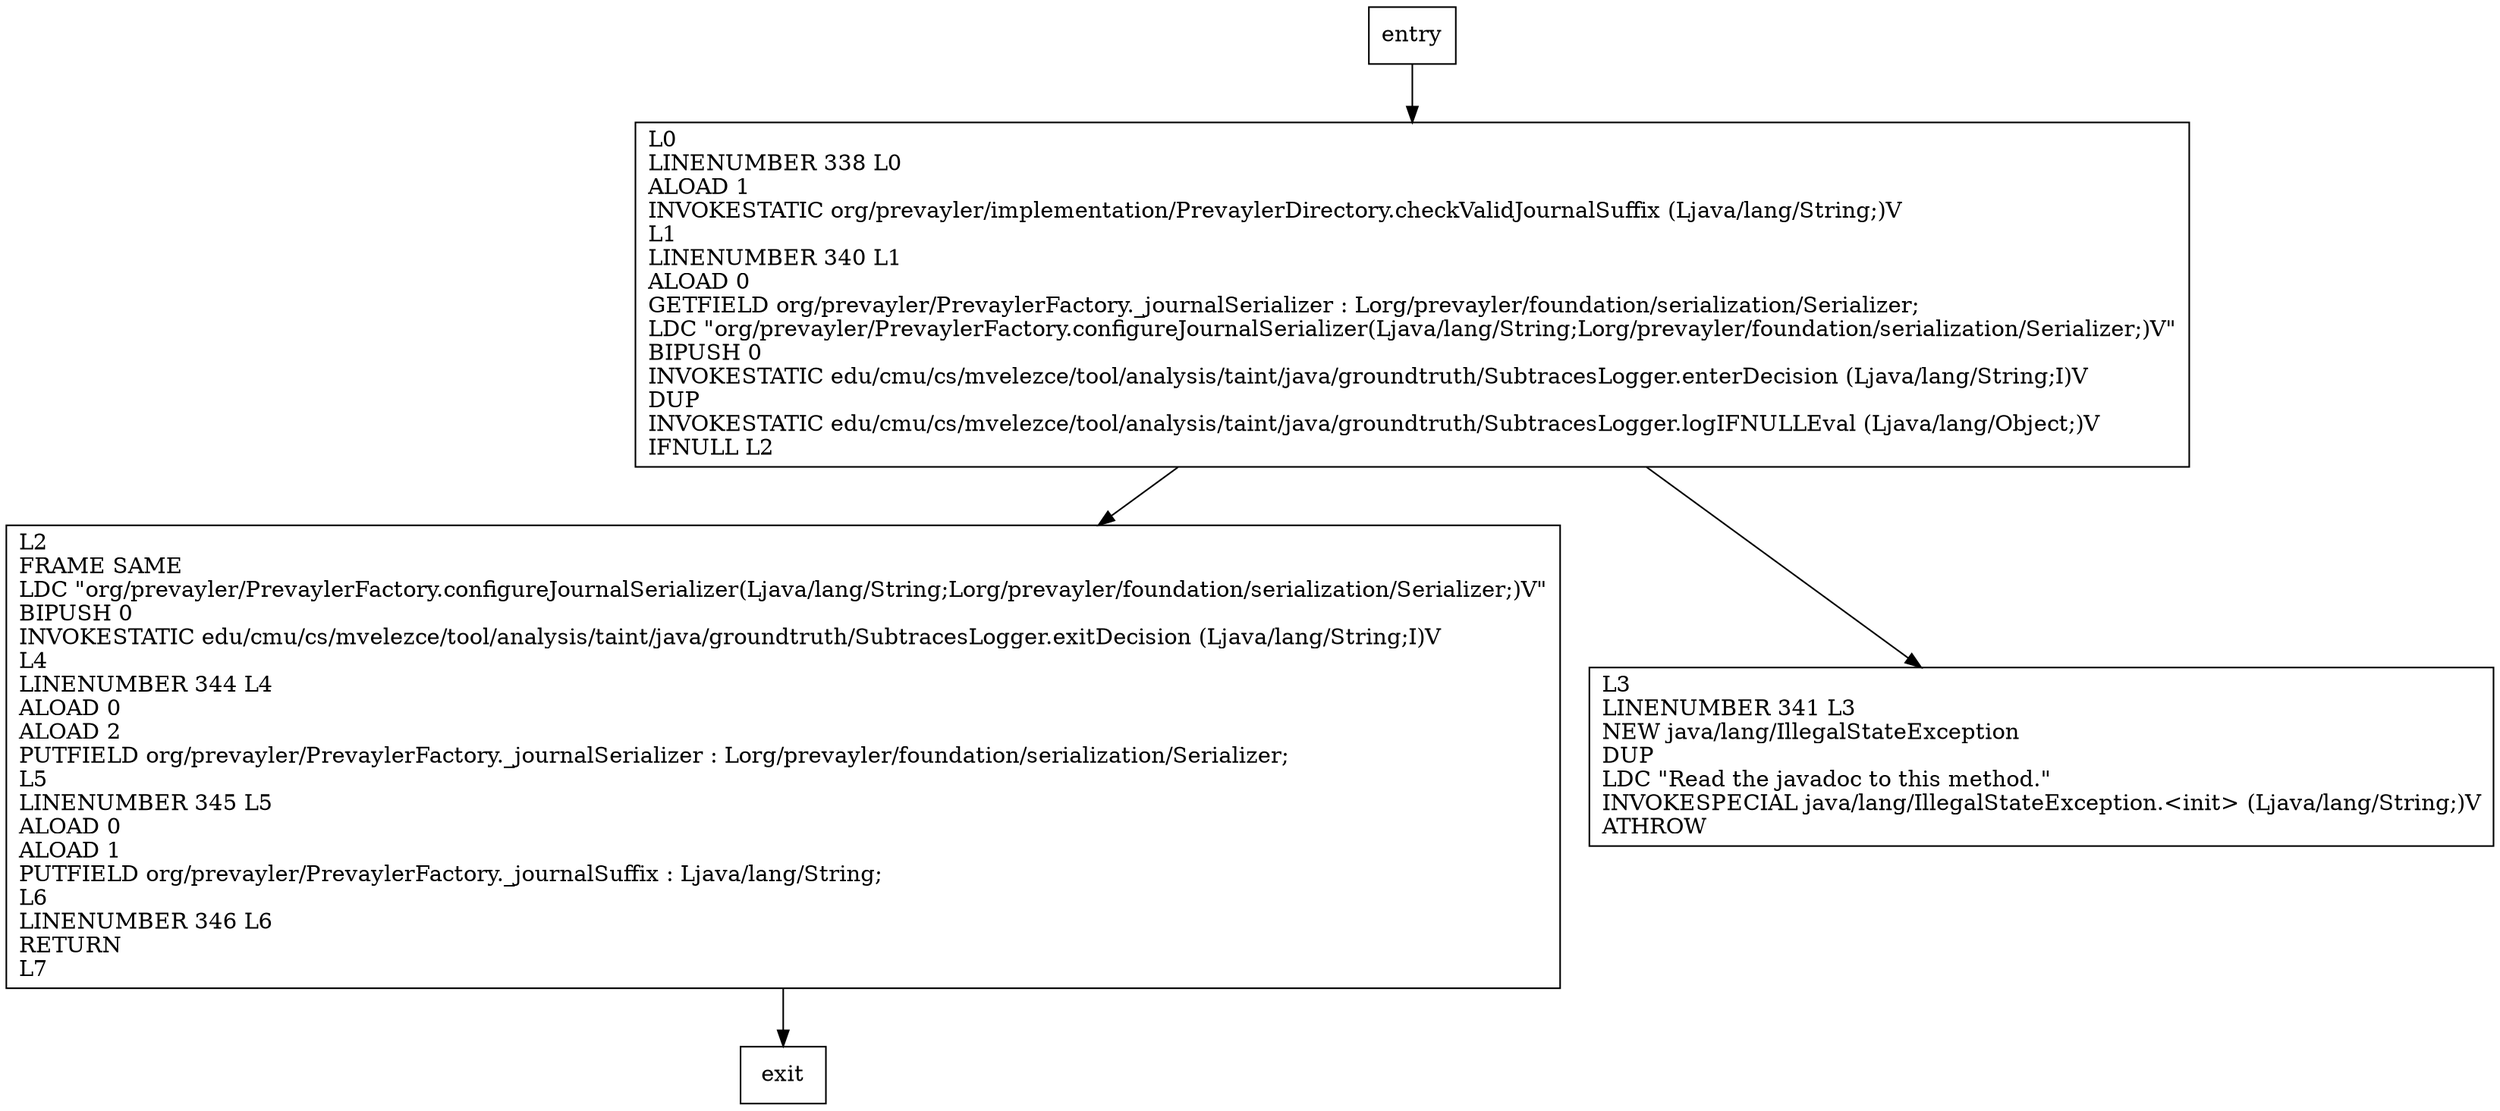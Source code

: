 digraph configureJournalSerializer {
node [shape=record];
483016332 [label="L0\lLINENUMBER 338 L0\lALOAD 1\lINVOKESTATIC org/prevayler/implementation/PrevaylerDirectory.checkValidJournalSuffix (Ljava/lang/String;)V\lL1\lLINENUMBER 340 L1\lALOAD 0\lGETFIELD org/prevayler/PrevaylerFactory._journalSerializer : Lorg/prevayler/foundation/serialization/Serializer;\lLDC \"org/prevayler/PrevaylerFactory.configureJournalSerializer(Ljava/lang/String;Lorg/prevayler/foundation/serialization/Serializer;)V\"\lBIPUSH 0\lINVOKESTATIC edu/cmu/cs/mvelezce/tool/analysis/taint/java/groundtruth/SubtracesLogger.enterDecision (Ljava/lang/String;I)V\lDUP\lINVOKESTATIC edu/cmu/cs/mvelezce/tool/analysis/taint/java/groundtruth/SubtracesLogger.logIFNULLEval (Ljava/lang/Object;)V\lIFNULL L2\l"];
1439235168 [label="L2\lFRAME SAME\lLDC \"org/prevayler/PrevaylerFactory.configureJournalSerializer(Ljava/lang/String;Lorg/prevayler/foundation/serialization/Serializer;)V\"\lBIPUSH 0\lINVOKESTATIC edu/cmu/cs/mvelezce/tool/analysis/taint/java/groundtruth/SubtracesLogger.exitDecision (Ljava/lang/String;I)V\lL4\lLINENUMBER 344 L4\lALOAD 0\lALOAD 2\lPUTFIELD org/prevayler/PrevaylerFactory._journalSerializer : Lorg/prevayler/foundation/serialization/Serializer;\lL5\lLINENUMBER 345 L5\lALOAD 0\lALOAD 1\lPUTFIELD org/prevayler/PrevaylerFactory._journalSuffix : Ljava/lang/String;\lL6\lLINENUMBER 346 L6\lRETURN\lL7\l"];
1186111770 [label="L3\lLINENUMBER 341 L3\lNEW java/lang/IllegalStateException\lDUP\lLDC \"Read the javadoc to this method.\"\lINVOKESPECIAL java/lang/IllegalStateException.\<init\> (Ljava/lang/String;)V\lATHROW\l"];
entry;
exit;
entry -> 483016332;
483016332 -> 1439235168;
483016332 -> 1186111770;
1439235168 -> exit;
}
